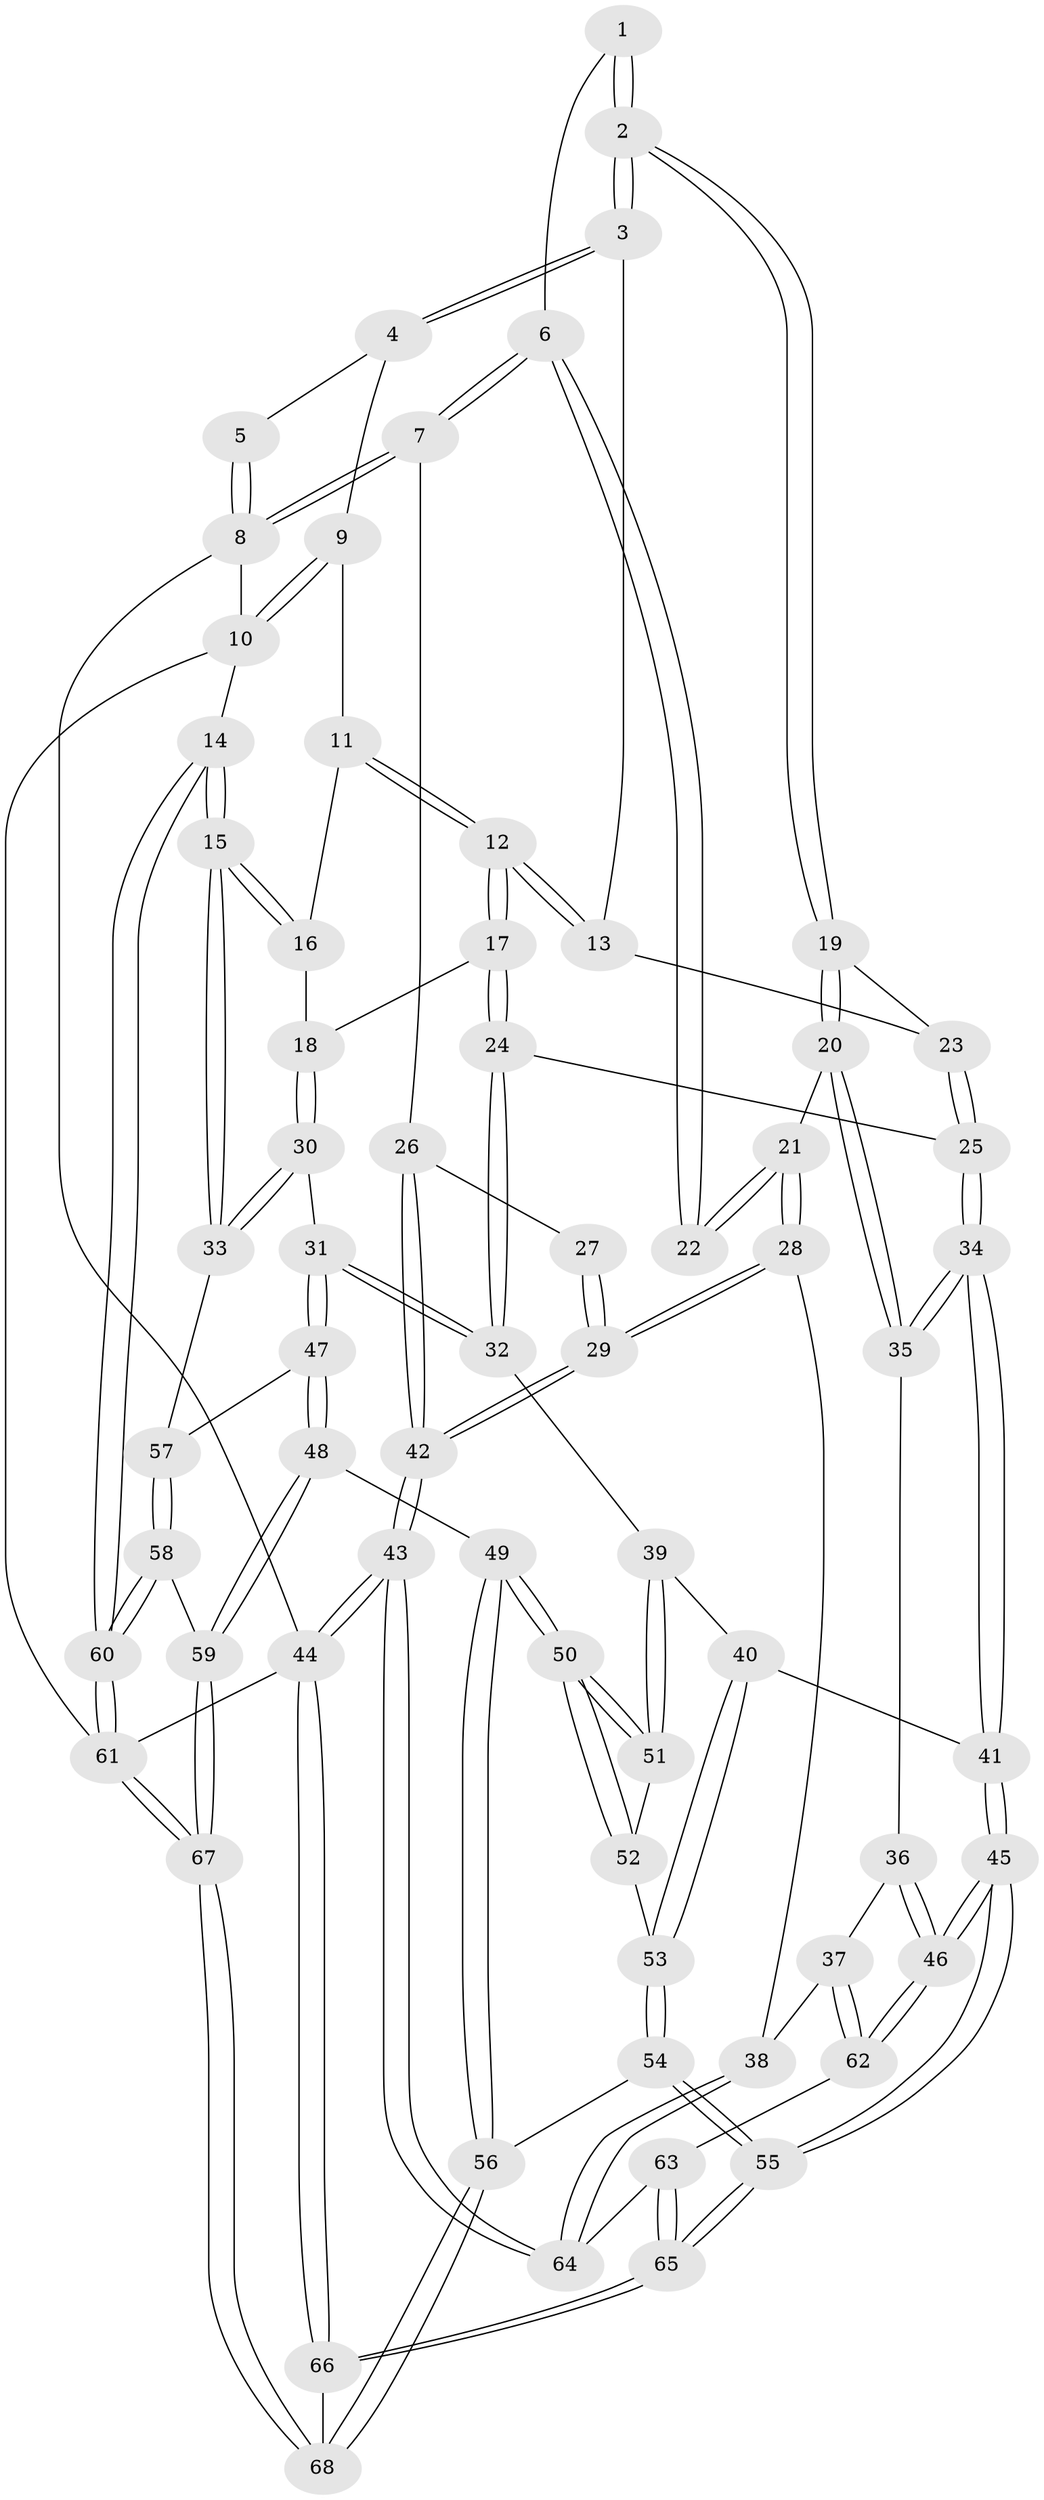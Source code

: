 // coarse degree distribution, {4: 0.5, 5: 0.2, 6: 0.1, 3: 0.1, 2: 0.1}
// Generated by graph-tools (version 1.1) at 2025/21/03/04/25 18:21:33]
// undirected, 68 vertices, 167 edges
graph export_dot {
graph [start="1"]
  node [color=gray90,style=filled];
  1 [pos="+0.2524190417832767+0"];
  2 [pos="+0.4065091327220842+0.1838090475486359"];
  3 [pos="+0.5386388938898701+0.1404417151254958"];
  4 [pos="+0.7220077021339919+0"];
  5 [pos="+0.22151534417323768+0"];
  6 [pos="+0.16425564741564638+0.20105570619408836"];
  7 [pos="+0+0"];
  8 [pos="+0+0"];
  9 [pos="+0.9694499240508743+0"];
  10 [pos="+1+0"];
  11 [pos="+0.9685370951216851+0"];
  12 [pos="+0.6804313976388027+0.2700422305008091"];
  13 [pos="+0.6135227040547485+0.22072836327847487"];
  14 [pos="+1+0.4717557932236788"];
  15 [pos="+1+0.46414021111933784"];
  16 [pos="+0.8871785973005146+0.14901466831831306"];
  17 [pos="+0.6830278365719922+0.273625584082581"];
  18 [pos="+0.8075927564697953+0.3038173019471204"];
  19 [pos="+0.34978567355594586+0.2662089179417706"];
  20 [pos="+0.3325125230197305+0.28796113805157714"];
  21 [pos="+0.21989747577400598+0.28300523518171"];
  22 [pos="+0.19299537933870617+0.2587431272097525"];
  23 [pos="+0.5497311343978575+0.32075694292269313"];
  24 [pos="+0.6233417818906987+0.4048796654839234"];
  25 [pos="+0.5556341894553085+0.41949729985392126"];
  26 [pos="+0+0.2379908860541529"];
  27 [pos="+0.057696579376923206+0.26903152070084185"];
  28 [pos="+0.021035294008747794+0.5626088264919291"];
  29 [pos="+0+0.5591638825552163"];
  30 [pos="+0.8981411457738093+0.4557356301231505"];
  31 [pos="+0.8780108647653484+0.47093348772123933"];
  32 [pos="+0.705453964234168+0.48925352288185664"];
  33 [pos="+0.9623375000995513+0.4589553124940416"];
  34 [pos="+0.4860315006297729+0.4519874101928791"];
  35 [pos="+0.3805598571766078+0.39453106444477265"];
  36 [pos="+0.34953258349451893+0.4522456243289342"];
  37 [pos="+0.12651246216483766+0.6048071407283151"];
  38 [pos="+0.022371162035406532+0.5634446248110153"];
  39 [pos="+0.6802205990921166+0.5282945684931012"];
  40 [pos="+0.5165559637145201+0.5172604161879362"];
  41 [pos="+0.5013329338060032+0.5065003570238743"];
  42 [pos="+0+0.558224569806311"];
  43 [pos="+0+1"];
  44 [pos="+0+1"];
  45 [pos="+0.3804655287518414+0.7781045476416694"];
  46 [pos="+0.35635645512175074+0.7621491405373634"];
  47 [pos="+0.8451452611581792+0.557111833627617"];
  48 [pos="+0.717553632451108+0.7738750677035933"];
  49 [pos="+0.6855232928658748+0.769993550318014"];
  50 [pos="+0.684471399432622+0.7634015077987524"];
  51 [pos="+0.6677263794080694+0.578225219481164"];
  52 [pos="+0.5696705348695452+0.5676216430618225"];
  53 [pos="+0.5502642831562566+0.5586221643059949"];
  54 [pos="+0.5662249159902416+0.8031467754572398"];
  55 [pos="+0.4220071691958237+0.8294692617401667"];
  56 [pos="+0.5832804921027883+0.8021831958779123"];
  57 [pos="+0.9043802167545906+0.6790405819415198"];
  58 [pos="+0.9611417022263541+0.8329936345015745"];
  59 [pos="+0.7606569375066556+0.8003651143303152"];
  60 [pos="+1+0.9229862508691035"];
  61 [pos="+1+1"];
  62 [pos="+0.27941488641961115+0.7359031885655911"];
  63 [pos="+0.11815525534969937+0.855198805579651"];
  64 [pos="+0.077811648617436+0.8597636470607612"];
  65 [pos="+0.3312754969492684+1"];
  66 [pos="+0.328428651712599+1"];
  67 [pos="+0.755036029031098+1"];
  68 [pos="+0.7495022899450084+1"];
  1 -- 2;
  1 -- 2;
  1 -- 6;
  2 -- 3;
  2 -- 3;
  2 -- 19;
  2 -- 19;
  3 -- 4;
  3 -- 4;
  3 -- 13;
  4 -- 5;
  4 -- 9;
  5 -- 8;
  5 -- 8;
  6 -- 7;
  6 -- 7;
  6 -- 22;
  6 -- 22;
  7 -- 8;
  7 -- 8;
  7 -- 26;
  8 -- 10;
  8 -- 44;
  9 -- 10;
  9 -- 10;
  9 -- 11;
  10 -- 14;
  10 -- 61;
  11 -- 12;
  11 -- 12;
  11 -- 16;
  12 -- 13;
  12 -- 13;
  12 -- 17;
  12 -- 17;
  13 -- 23;
  14 -- 15;
  14 -- 15;
  14 -- 60;
  14 -- 60;
  15 -- 16;
  15 -- 16;
  15 -- 33;
  15 -- 33;
  16 -- 18;
  17 -- 18;
  17 -- 24;
  17 -- 24;
  18 -- 30;
  18 -- 30;
  19 -- 20;
  19 -- 20;
  19 -- 23;
  20 -- 21;
  20 -- 35;
  20 -- 35;
  21 -- 22;
  21 -- 22;
  21 -- 28;
  21 -- 28;
  23 -- 25;
  23 -- 25;
  24 -- 25;
  24 -- 32;
  24 -- 32;
  25 -- 34;
  25 -- 34;
  26 -- 27;
  26 -- 42;
  26 -- 42;
  27 -- 29;
  27 -- 29;
  28 -- 29;
  28 -- 29;
  28 -- 38;
  29 -- 42;
  29 -- 42;
  30 -- 31;
  30 -- 33;
  30 -- 33;
  31 -- 32;
  31 -- 32;
  31 -- 47;
  31 -- 47;
  32 -- 39;
  33 -- 57;
  34 -- 35;
  34 -- 35;
  34 -- 41;
  34 -- 41;
  35 -- 36;
  36 -- 37;
  36 -- 46;
  36 -- 46;
  37 -- 38;
  37 -- 62;
  37 -- 62;
  38 -- 64;
  38 -- 64;
  39 -- 40;
  39 -- 51;
  39 -- 51;
  40 -- 41;
  40 -- 53;
  40 -- 53;
  41 -- 45;
  41 -- 45;
  42 -- 43;
  42 -- 43;
  43 -- 44;
  43 -- 44;
  43 -- 64;
  43 -- 64;
  44 -- 66;
  44 -- 66;
  44 -- 61;
  45 -- 46;
  45 -- 46;
  45 -- 55;
  45 -- 55;
  46 -- 62;
  46 -- 62;
  47 -- 48;
  47 -- 48;
  47 -- 57;
  48 -- 49;
  48 -- 59;
  48 -- 59;
  49 -- 50;
  49 -- 50;
  49 -- 56;
  49 -- 56;
  50 -- 51;
  50 -- 51;
  50 -- 52;
  50 -- 52;
  51 -- 52;
  52 -- 53;
  53 -- 54;
  53 -- 54;
  54 -- 55;
  54 -- 55;
  54 -- 56;
  55 -- 65;
  55 -- 65;
  56 -- 68;
  56 -- 68;
  57 -- 58;
  57 -- 58;
  58 -- 59;
  58 -- 60;
  58 -- 60;
  59 -- 67;
  59 -- 67;
  60 -- 61;
  60 -- 61;
  61 -- 67;
  61 -- 67;
  62 -- 63;
  63 -- 64;
  63 -- 65;
  63 -- 65;
  65 -- 66;
  65 -- 66;
  66 -- 68;
  67 -- 68;
  67 -- 68;
}
